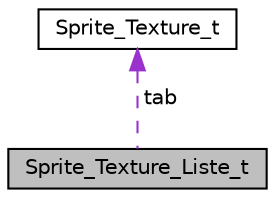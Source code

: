 digraph "Sprite_Texture_Liste_t"
{
 // LATEX_PDF_SIZE
  edge [fontname="Helvetica",fontsize="10",labelfontname="Helvetica",labelfontsize="10"];
  node [fontname="Helvetica",fontsize="10",shape=record];
  Node1 [label="Sprite_Texture_Liste_t",height=0.2,width=0.4,color="black", fillcolor="grey75", style="filled", fontcolor="black",tooltip="Structure Liste Sprite Texture."];
  Node2 -> Node1 [dir="back",color="darkorchid3",fontsize="10",style="dashed",label=" tab" ,fontname="Helvetica"];
  Node2 [label="Sprite_Texture_t",height=0.2,width=0.4,color="black", fillcolor="white", style="filled",URL="$structSprite__Texture__t.html",tooltip="Structure Sprite Texture."];
}
